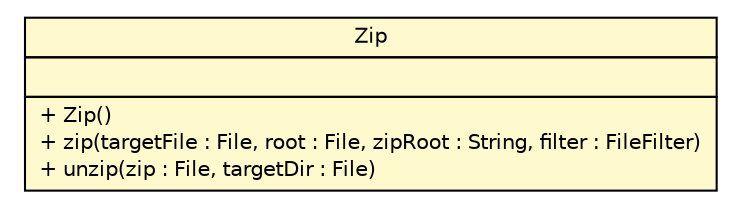 #!/usr/local/bin/dot
#
# Class diagram 
# Generated by UMLGraph version R5_6 (http://www.umlgraph.org/)
#

digraph G {
	edge [fontname="Helvetica",fontsize=10,labelfontname="Helvetica",labelfontsize=10];
	node [fontname="Helvetica",fontsize=10,shape=plaintext];
	nodesep=0.25;
	ranksep=0.5;
	// sorcer.util.Zip
	c373313 [label=<<table title="sorcer.util.Zip" border="0" cellborder="1" cellspacing="0" cellpadding="2" port="p" bgcolor="lemonChiffon" href="./Zip.html">
		<tr><td><table border="0" cellspacing="0" cellpadding="1">
<tr><td align="center" balign="center"> Zip </td></tr>
		</table></td></tr>
		<tr><td><table border="0" cellspacing="0" cellpadding="1">
<tr><td align="left" balign="left">  </td></tr>
		</table></td></tr>
		<tr><td><table border="0" cellspacing="0" cellpadding="1">
<tr><td align="left" balign="left"> + Zip() </td></tr>
<tr><td align="left" balign="left"> + zip(targetFile : File, root : File, zipRoot : String, filter : FileFilter) </td></tr>
<tr><td align="left" balign="left"> + unzip(zip : File, targetDir : File) </td></tr>
		</table></td></tr>
		</table>>, URL="./Zip.html", fontname="Helvetica", fontcolor="black", fontsize=10.0];
}

